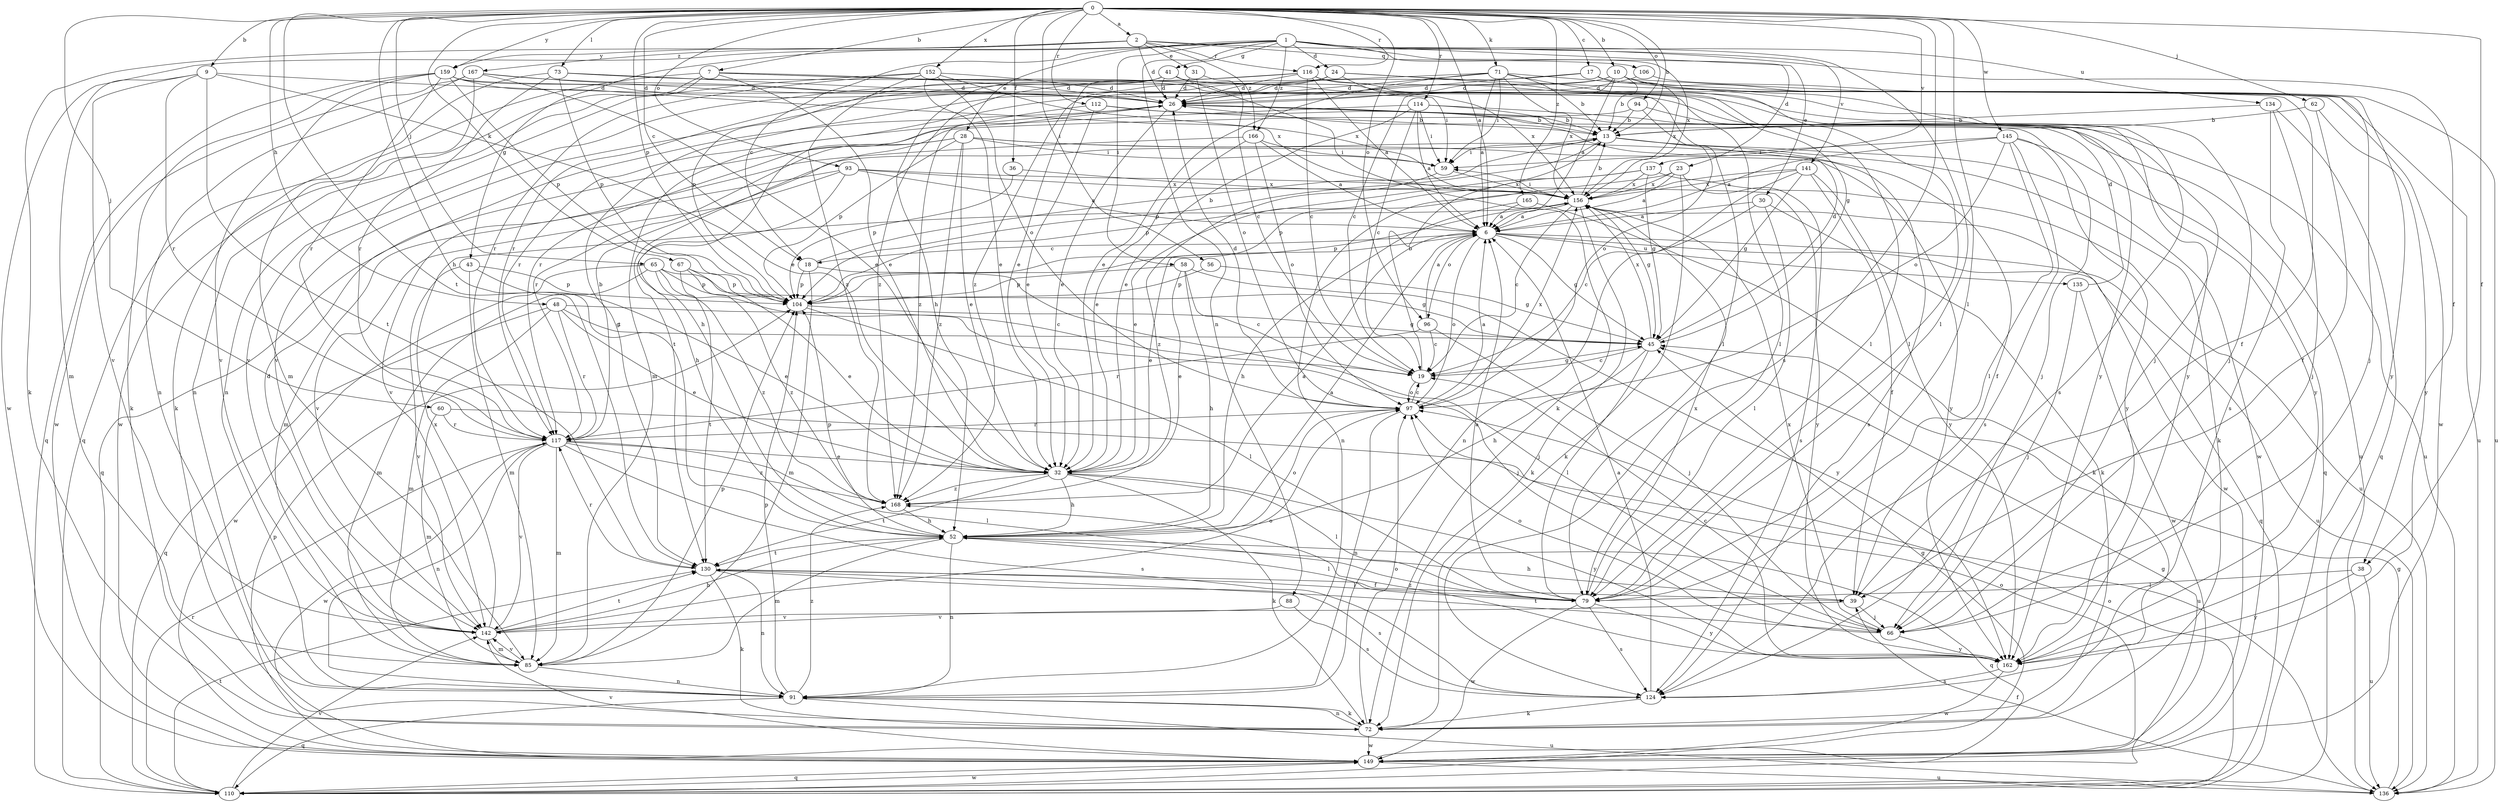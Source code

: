 strict digraph  {
0;
1;
2;
6;
7;
9;
10;
13;
17;
18;
19;
23;
24;
26;
28;
30;
31;
32;
36;
38;
39;
41;
43;
45;
48;
52;
56;
58;
59;
60;
62;
65;
66;
67;
71;
72;
73;
79;
85;
88;
91;
93;
94;
96;
97;
104;
106;
110;
112;
114;
116;
117;
124;
130;
134;
135;
136;
137;
141;
142;
145;
149;
152;
156;
159;
162;
165;
166;
167;
168;
0 -> 2  [label=a];
0 -> 6  [label=a];
0 -> 7  [label=b];
0 -> 9  [label=b];
0 -> 10  [label=b];
0 -> 13  [label=b];
0 -> 17  [label=c];
0 -> 18  [label=c];
0 -> 36  [label=f];
0 -> 38  [label=f];
0 -> 48  [label=h];
0 -> 52  [label=h];
0 -> 56  [label=i];
0 -> 60  [label=j];
0 -> 62  [label=j];
0 -> 65  [label=j];
0 -> 67  [label=k];
0 -> 71  [label=k];
0 -> 73  [label=l];
0 -> 79  [label=l];
0 -> 93  [label=o];
0 -> 94  [label=o];
0 -> 96  [label=o];
0 -> 104  [label=p];
0 -> 112  [label=r];
0 -> 114  [label=r];
0 -> 116  [label=r];
0 -> 124  [label=s];
0 -> 130  [label=t];
0 -> 137  [label=v];
0 -> 145  [label=w];
0 -> 152  [label=x];
0 -> 159  [label=y];
0 -> 165  [label=z];
1 -> 18  [label=c];
1 -> 23  [label=d];
1 -> 24  [label=d];
1 -> 28  [label=e];
1 -> 30  [label=e];
1 -> 41  [label=g];
1 -> 43  [label=g];
1 -> 58  [label=i];
1 -> 79  [label=l];
1 -> 88  [label=n];
1 -> 134  [label=u];
1 -> 141  [label=v];
1 -> 149  [label=w];
1 -> 156  [label=x];
1 -> 166  [label=z];
2 -> 26  [label=d];
2 -> 31  [label=e];
2 -> 38  [label=f];
2 -> 72  [label=k];
2 -> 106  [label=q];
2 -> 116  [label=r];
2 -> 159  [label=y];
2 -> 166  [label=z];
2 -> 167  [label=z];
6 -> 18  [label=c];
6 -> 32  [label=e];
6 -> 45  [label=g];
6 -> 96  [label=o];
6 -> 97  [label=o];
6 -> 110  [label=q];
6 -> 135  [label=u];
6 -> 136  [label=u];
7 -> 26  [label=d];
7 -> 32  [label=e];
7 -> 66  [label=j];
7 -> 79  [label=l];
7 -> 91  [label=n];
7 -> 110  [label=q];
7 -> 149  [label=w];
9 -> 26  [label=d];
9 -> 32  [label=e];
9 -> 85  [label=m];
9 -> 117  [label=r];
9 -> 130  [label=t];
9 -> 142  [label=v];
10 -> 6  [label=a];
10 -> 13  [label=b];
10 -> 19  [label=c];
10 -> 26  [label=d];
10 -> 39  [label=f];
10 -> 85  [label=m];
10 -> 124  [label=s];
10 -> 162  [label=y];
13 -> 59  [label=i];
13 -> 72  [label=k];
13 -> 104  [label=p];
13 -> 124  [label=s];
13 -> 149  [label=w];
17 -> 26  [label=d];
17 -> 66  [label=j];
17 -> 130  [label=t];
17 -> 156  [label=x];
18 -> 13  [label=b];
18 -> 66  [label=j];
18 -> 85  [label=m];
18 -> 104  [label=p];
19 -> 13  [label=b];
19 -> 45  [label=g];
19 -> 97  [label=o];
23 -> 6  [label=a];
23 -> 72  [label=k];
23 -> 91  [label=n];
23 -> 124  [label=s];
23 -> 156  [label=x];
24 -> 26  [label=d];
24 -> 117  [label=r];
24 -> 136  [label=u];
24 -> 149  [label=w];
24 -> 156  [label=x];
24 -> 168  [label=z];
26 -> 13  [label=b];
26 -> 32  [label=e];
26 -> 117  [label=r];
26 -> 136  [label=u];
26 -> 168  [label=z];
28 -> 32  [label=e];
28 -> 39  [label=f];
28 -> 59  [label=i];
28 -> 104  [label=p];
28 -> 110  [label=q];
28 -> 117  [label=r];
28 -> 162  [label=y];
28 -> 168  [label=z];
30 -> 6  [label=a];
30 -> 19  [label=c];
30 -> 72  [label=k];
30 -> 79  [label=l];
31 -> 19  [label=c];
31 -> 26  [label=d];
31 -> 97  [label=o];
32 -> 52  [label=h];
32 -> 72  [label=k];
32 -> 79  [label=l];
32 -> 130  [label=t];
32 -> 162  [label=y];
32 -> 168  [label=z];
36 -> 104  [label=p];
36 -> 156  [label=x];
38 -> 79  [label=l];
38 -> 136  [label=u];
38 -> 162  [label=y];
39 -> 52  [label=h];
39 -> 66  [label=j];
39 -> 142  [label=v];
41 -> 26  [label=d];
41 -> 32  [label=e];
41 -> 45  [label=g];
41 -> 52  [label=h];
41 -> 72  [label=k];
41 -> 104  [label=p];
43 -> 32  [label=e];
43 -> 85  [label=m];
43 -> 104  [label=p];
43 -> 142  [label=v];
45 -> 19  [label=c];
45 -> 26  [label=d];
45 -> 52  [label=h];
45 -> 79  [label=l];
45 -> 156  [label=x];
48 -> 32  [label=e];
48 -> 45  [label=g];
48 -> 66  [label=j];
48 -> 85  [label=m];
48 -> 110  [label=q];
48 -> 117  [label=r];
52 -> 6  [label=a];
52 -> 79  [label=l];
52 -> 85  [label=m];
52 -> 91  [label=n];
52 -> 97  [label=o];
52 -> 104  [label=p];
52 -> 110  [label=q];
52 -> 130  [label=t];
56 -> 45  [label=g];
56 -> 104  [label=p];
58 -> 19  [label=c];
58 -> 32  [label=e];
58 -> 52  [label=h];
58 -> 104  [label=p];
58 -> 162  [label=y];
59 -> 156  [label=x];
59 -> 168  [label=z];
60 -> 85  [label=m];
60 -> 117  [label=r];
60 -> 136  [label=u];
62 -> 13  [label=b];
62 -> 39  [label=f];
62 -> 162  [label=y];
65 -> 19  [label=c];
65 -> 45  [label=g];
65 -> 85  [label=m];
65 -> 104  [label=p];
65 -> 149  [label=w];
65 -> 168  [label=z];
66 -> 97  [label=o];
66 -> 130  [label=t];
66 -> 156  [label=x];
66 -> 162  [label=y];
67 -> 32  [label=e];
67 -> 104  [label=p];
67 -> 130  [label=t];
67 -> 168  [label=z];
71 -> 6  [label=a];
71 -> 13  [label=b];
71 -> 26  [label=d];
71 -> 32  [label=e];
71 -> 59  [label=i];
71 -> 66  [label=j];
71 -> 79  [label=l];
71 -> 142  [label=v];
71 -> 156  [label=x];
72 -> 91  [label=n];
72 -> 97  [label=o];
72 -> 149  [label=w];
73 -> 26  [label=d];
73 -> 72  [label=k];
73 -> 79  [label=l];
73 -> 104  [label=p];
73 -> 117  [label=r];
79 -> 6  [label=a];
79 -> 124  [label=s];
79 -> 149  [label=w];
79 -> 156  [label=x];
79 -> 162  [label=y];
85 -> 91  [label=n];
85 -> 104  [label=p];
85 -> 142  [label=v];
88 -> 124  [label=s];
88 -> 142  [label=v];
91 -> 72  [label=k];
91 -> 104  [label=p];
91 -> 110  [label=q];
91 -> 136  [label=u];
91 -> 168  [label=z];
93 -> 6  [label=a];
93 -> 52  [label=h];
93 -> 85  [label=m];
93 -> 142  [label=v];
93 -> 156  [label=x];
93 -> 162  [label=y];
94 -> 13  [label=b];
94 -> 97  [label=o];
94 -> 130  [label=t];
94 -> 162  [label=y];
96 -> 6  [label=a];
96 -> 19  [label=c];
96 -> 66  [label=j];
96 -> 117  [label=r];
97 -> 6  [label=a];
97 -> 19  [label=c];
97 -> 26  [label=d];
97 -> 91  [label=n];
97 -> 117  [label=r];
97 -> 156  [label=x];
104 -> 45  [label=g];
104 -> 79  [label=l];
106 -> 26  [label=d];
106 -> 136  [label=u];
110 -> 45  [label=g];
110 -> 97  [label=o];
110 -> 117  [label=r];
110 -> 130  [label=t];
110 -> 142  [label=v];
110 -> 149  [label=w];
112 -> 13  [label=b];
112 -> 32  [label=e];
112 -> 52  [label=h];
112 -> 66  [label=j];
114 -> 6  [label=a];
114 -> 13  [label=b];
114 -> 19  [label=c];
114 -> 32  [label=e];
114 -> 59  [label=i];
114 -> 117  [label=r];
114 -> 136  [label=u];
116 -> 6  [label=a];
116 -> 19  [label=c];
116 -> 26  [label=d];
116 -> 79  [label=l];
116 -> 142  [label=v];
116 -> 162  [label=y];
116 -> 168  [label=z];
117 -> 13  [label=b];
117 -> 32  [label=e];
117 -> 79  [label=l];
117 -> 85  [label=m];
117 -> 91  [label=n];
117 -> 124  [label=s];
117 -> 142  [label=v];
117 -> 149  [label=w];
117 -> 168  [label=z];
124 -> 6  [label=a];
124 -> 72  [label=k];
130 -> 39  [label=f];
130 -> 72  [label=k];
130 -> 79  [label=l];
130 -> 91  [label=n];
130 -> 117  [label=r];
130 -> 124  [label=s];
134 -> 13  [label=b];
134 -> 66  [label=j];
134 -> 110  [label=q];
134 -> 124  [label=s];
135 -> 26  [label=d];
135 -> 66  [label=j];
135 -> 149  [label=w];
136 -> 39  [label=f];
136 -> 45  [label=g];
137 -> 32  [label=e];
137 -> 45  [label=g];
137 -> 104  [label=p];
137 -> 136  [label=u];
137 -> 156  [label=x];
141 -> 39  [label=f];
141 -> 45  [label=g];
141 -> 91  [label=n];
141 -> 104  [label=p];
141 -> 156  [label=x];
141 -> 162  [label=y];
142 -> 26  [label=d];
142 -> 52  [label=h];
142 -> 85  [label=m];
142 -> 97  [label=o];
142 -> 130  [label=t];
142 -> 156  [label=x];
145 -> 6  [label=a];
145 -> 59  [label=i];
145 -> 79  [label=l];
145 -> 97  [label=o];
145 -> 110  [label=q];
145 -> 124  [label=s];
145 -> 162  [label=y];
149 -> 45  [label=g];
149 -> 97  [label=o];
149 -> 104  [label=p];
149 -> 110  [label=q];
149 -> 136  [label=u];
149 -> 142  [label=v];
152 -> 26  [label=d];
152 -> 32  [label=e];
152 -> 91  [label=n];
152 -> 97  [label=o];
152 -> 117  [label=r];
152 -> 156  [label=x];
152 -> 168  [label=z];
156 -> 6  [label=a];
156 -> 13  [label=b];
156 -> 19  [label=c];
156 -> 45  [label=g];
156 -> 59  [label=i];
156 -> 72  [label=k];
156 -> 104  [label=p];
156 -> 149  [label=w];
159 -> 26  [label=d];
159 -> 72  [label=k];
159 -> 104  [label=p];
159 -> 110  [label=q];
159 -> 117  [label=r];
159 -> 142  [label=v];
159 -> 156  [label=x];
159 -> 162  [label=y];
162 -> 19  [label=c];
162 -> 124  [label=s];
162 -> 149  [label=w];
162 -> 168  [label=z];
165 -> 6  [label=a];
165 -> 52  [label=h];
165 -> 72  [label=k];
166 -> 6  [label=a];
166 -> 32  [label=e];
166 -> 59  [label=i];
166 -> 97  [label=o];
166 -> 142  [label=v];
167 -> 26  [label=d];
167 -> 32  [label=e];
167 -> 59  [label=i];
167 -> 85  [label=m];
167 -> 91  [label=n];
167 -> 149  [label=w];
168 -> 6  [label=a];
168 -> 52  [label=h];
}
